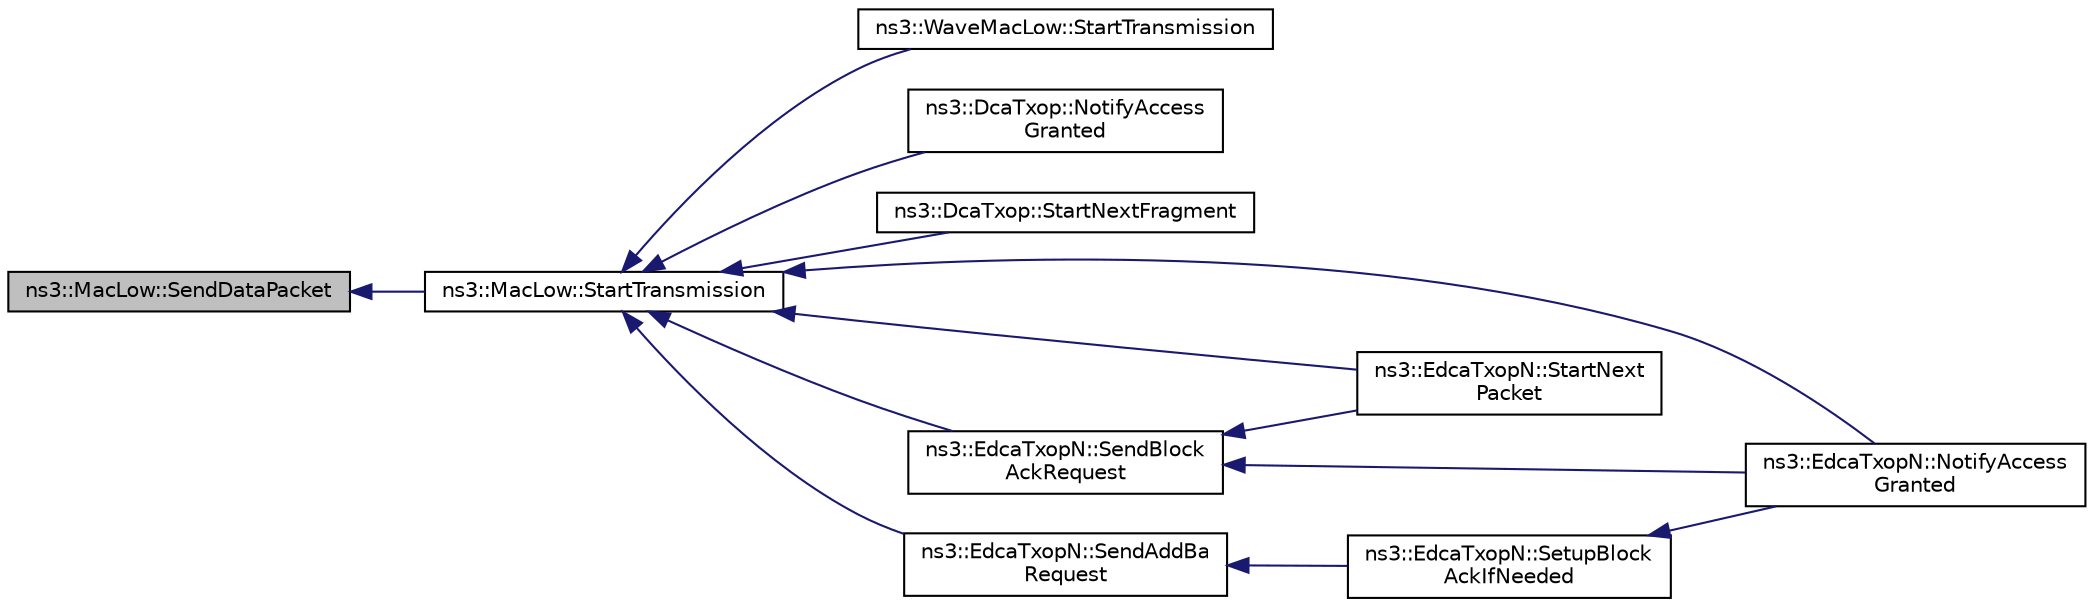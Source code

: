 digraph "ns3::MacLow::SendDataPacket"
{
  edge [fontname="Helvetica",fontsize="10",labelfontname="Helvetica",labelfontsize="10"];
  node [fontname="Helvetica",fontsize="10",shape=record];
  rankdir="LR";
  Node1 [label="ns3::MacLow::SendDataPacket",height=0.2,width=0.4,color="black", fillcolor="grey75", style="filled", fontcolor="black"];
  Node1 -> Node2 [dir="back",color="midnightblue",fontsize="10",style="solid"];
  Node2 [label="ns3::MacLow::StartTransmission",height=0.2,width=0.4,color="black", fillcolor="white", style="filled",URL="$d3/da6/classns3_1_1MacLow.html#a3d13643c758e213041f8389c1041074b"];
  Node2 -> Node3 [dir="back",color="midnightblue",fontsize="10",style="solid"];
  Node3 [label="ns3::WaveMacLow::StartTransmission",height=0.2,width=0.4,color="black", fillcolor="white", style="filled",URL="$d8/da1/classns3_1_1WaveMacLow.html#a8ed4704fbcd3d5888aa8ee5abcfb9cc8"];
  Node2 -> Node4 [dir="back",color="midnightblue",fontsize="10",style="solid"];
  Node4 [label="ns3::DcaTxop::NotifyAccess\lGranted",height=0.2,width=0.4,color="black", fillcolor="white", style="filled",URL="$d3/d74/classns3_1_1DcaTxop.html#a1760d5870d8d96153165960172ba31d5"];
  Node2 -> Node5 [dir="back",color="midnightblue",fontsize="10",style="solid"];
  Node5 [label="ns3::DcaTxop::StartNextFragment",height=0.2,width=0.4,color="black", fillcolor="white", style="filled",URL="$d3/d74/classns3_1_1DcaTxop.html#a2055d310a17ffe4be6b2d2ec91587429"];
  Node2 -> Node6 [dir="back",color="midnightblue",fontsize="10",style="solid"];
  Node6 [label="ns3::EdcaTxopN::NotifyAccess\lGranted",height=0.2,width=0.4,color="black", fillcolor="white", style="filled",URL="$dc/db8/classns3_1_1EdcaTxopN.html#afeba080a6bf7d6074227e10321d1683d"];
  Node2 -> Node7 [dir="back",color="midnightblue",fontsize="10",style="solid"];
  Node7 [label="ns3::EdcaTxopN::StartNext\lPacket",height=0.2,width=0.4,color="black", fillcolor="white", style="filled",URL="$dc/db8/classns3_1_1EdcaTxopN.html#a86df91f79cf79fbb677bd53fddafdae0"];
  Node2 -> Node8 [dir="back",color="midnightblue",fontsize="10",style="solid"];
  Node8 [label="ns3::EdcaTxopN::SendBlock\lAckRequest",height=0.2,width=0.4,color="black", fillcolor="white", style="filled",URL="$dc/db8/classns3_1_1EdcaTxopN.html#a620d3677a73927b708ba85d2f2a794e0"];
  Node8 -> Node6 [dir="back",color="midnightblue",fontsize="10",style="solid"];
  Node8 -> Node7 [dir="back",color="midnightblue",fontsize="10",style="solid"];
  Node2 -> Node9 [dir="back",color="midnightblue",fontsize="10",style="solid"];
  Node9 [label="ns3::EdcaTxopN::SendAddBa\lRequest",height=0.2,width=0.4,color="black", fillcolor="white", style="filled",URL="$dc/db8/classns3_1_1EdcaTxopN.html#a5d000df80bfe3211aed2fee7c08b85d2"];
  Node9 -> Node10 [dir="back",color="midnightblue",fontsize="10",style="solid"];
  Node10 [label="ns3::EdcaTxopN::SetupBlock\lAckIfNeeded",height=0.2,width=0.4,color="black", fillcolor="white", style="filled",URL="$dc/db8/classns3_1_1EdcaTxopN.html#ae5ab3e06174d86eabaaa6ccd64cde42d"];
  Node10 -> Node6 [dir="back",color="midnightblue",fontsize="10",style="solid"];
}
